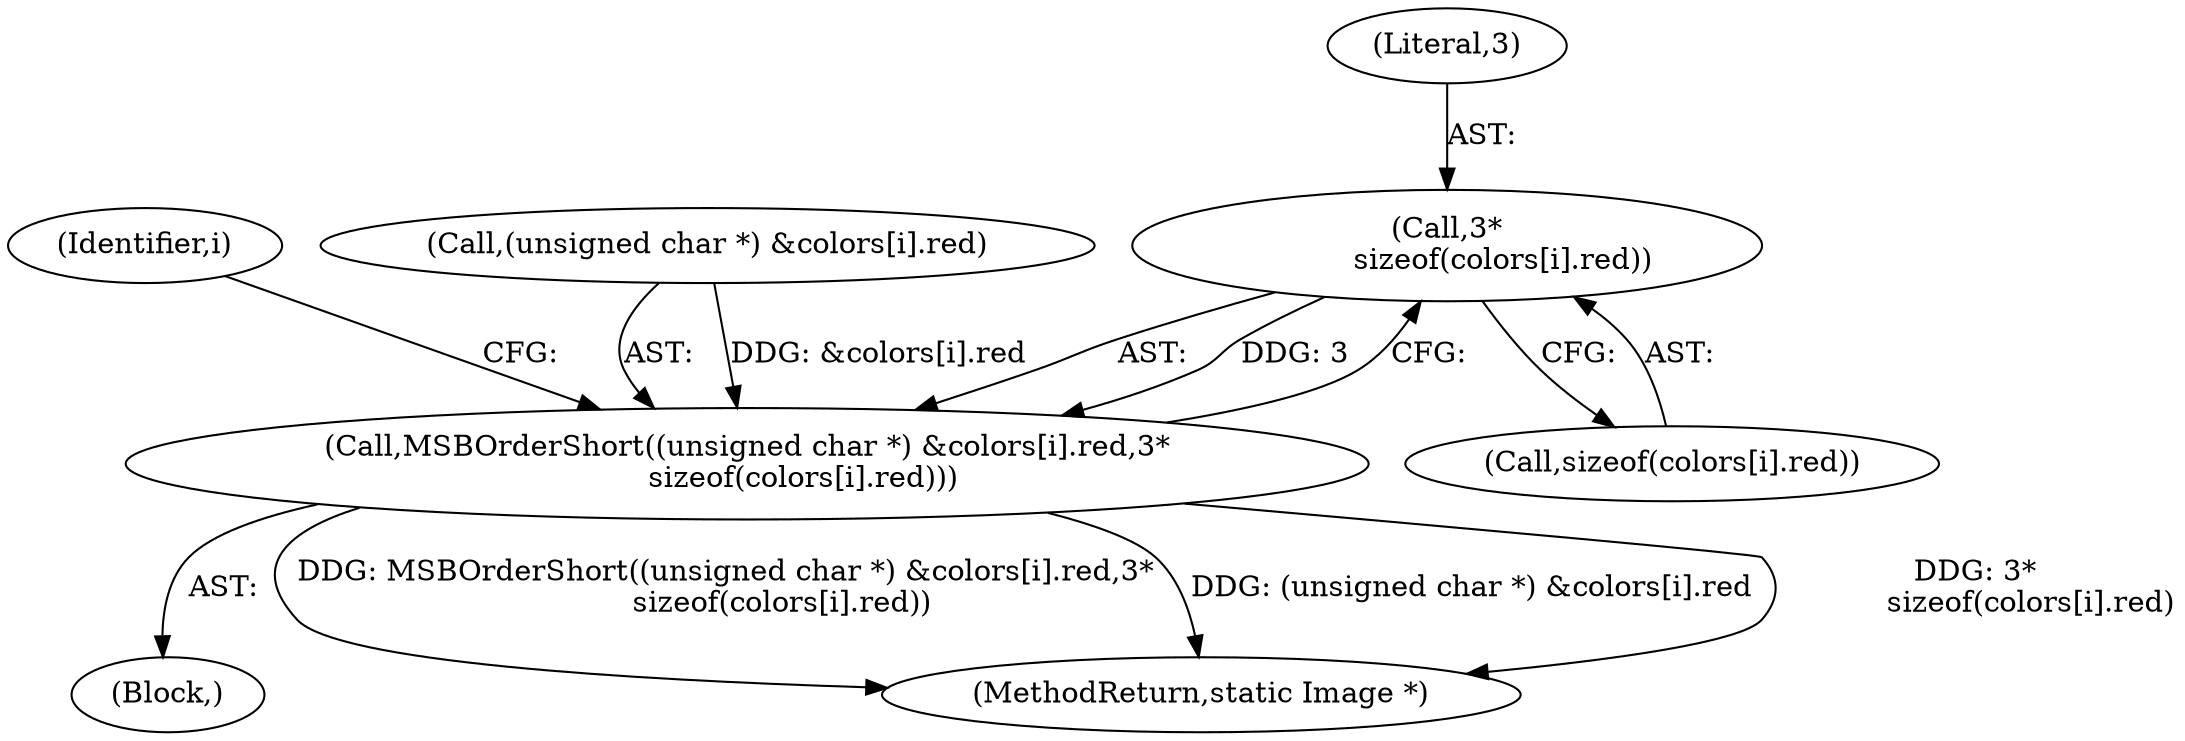 digraph "0_ImageMagick6_f663dfb8431c97d95682a2b533cca1c8233d21b4@API" {
"1000894" [label="(Call,3*\n            sizeof(colors[i].red))"];
"1000885" [label="(Call,MSBOrderShort((unsigned char *) &colors[i].red,3*\n            sizeof(colors[i].red)))"];
"1000895" [label="(Literal,3)"];
"1000896" [label="(Call,sizeof(colors[i].red))"];
"1000894" [label="(Call,3*\n            sizeof(colors[i].red))"];
"1000869" [label="(Block,)"];
"1000885" [label="(Call,MSBOrderShort((unsigned char *) &colors[i].red,3*\n            sizeof(colors[i].red)))"];
"1000868" [label="(Identifier,i)"];
"1000886" [label="(Call,(unsigned char *) &colors[i].red)"];
"1001840" [label="(MethodReturn,static Image *)"];
"1000894" -> "1000885"  [label="AST: "];
"1000894" -> "1000896"  [label="CFG: "];
"1000895" -> "1000894"  [label="AST: "];
"1000896" -> "1000894"  [label="AST: "];
"1000885" -> "1000894"  [label="CFG: "];
"1000894" -> "1000885"  [label="DDG: 3"];
"1000885" -> "1000869"  [label="AST: "];
"1000886" -> "1000885"  [label="AST: "];
"1000868" -> "1000885"  [label="CFG: "];
"1000885" -> "1001840"  [label="DDG: MSBOrderShort((unsigned char *) &colors[i].red,3*\n            sizeof(colors[i].red))"];
"1000885" -> "1001840"  [label="DDG: (unsigned char *) &colors[i].red"];
"1000885" -> "1001840"  [label="DDG: 3*\n            sizeof(colors[i].red)"];
"1000886" -> "1000885"  [label="DDG: &colors[i].red"];
}
